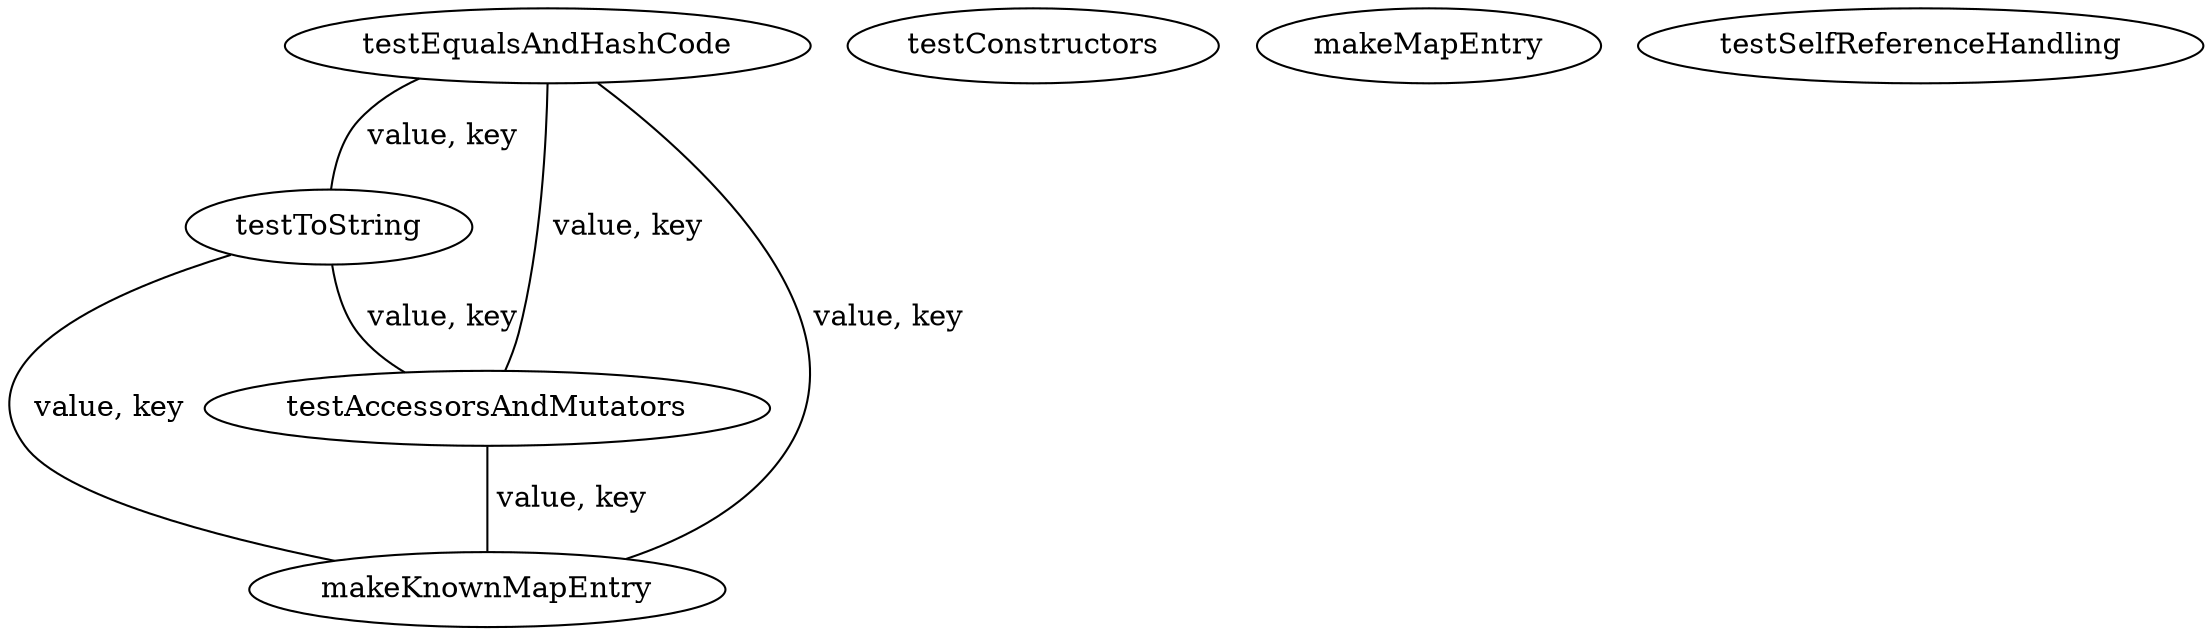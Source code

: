 digraph G {
testEqualsAndHashCode;
testToString;
testAccessorsAndMutators;
testConstructors;
makeMapEntry;
testSelfReferenceHandling;
makeKnownMapEntry;
testEqualsAndHashCode -> testToString [label=" value, key", dir=none];
testEqualsAndHashCode -> testAccessorsAndMutators [label=" value, key", dir=none];
testEqualsAndHashCode -> makeKnownMapEntry [label=" value, key", dir=none];
testToString -> testAccessorsAndMutators [label=" value, key", dir=none];
testToString -> makeKnownMapEntry [label=" value, key", dir=none];
testAccessorsAndMutators -> makeKnownMapEntry [label=" value, key", dir=none];
}